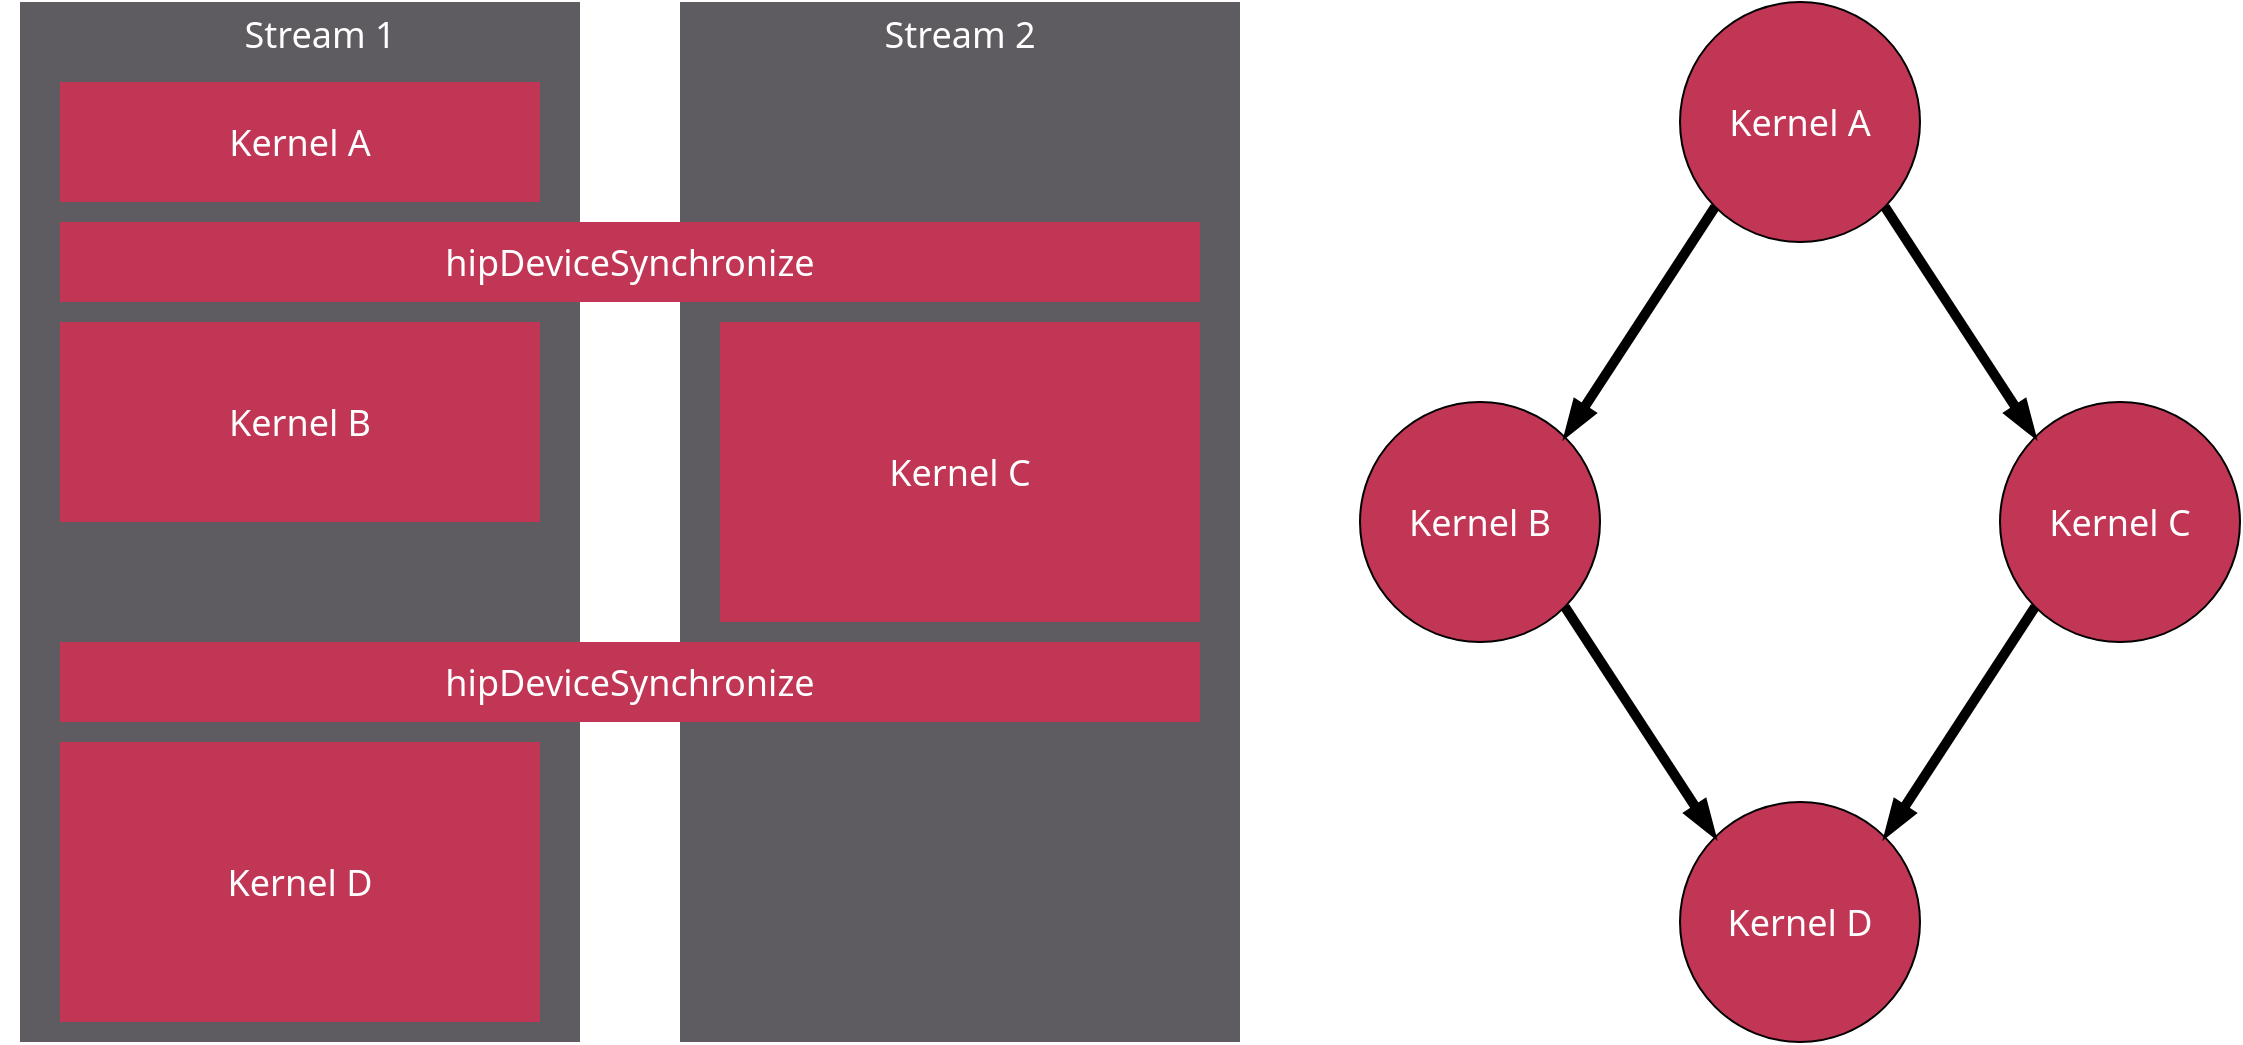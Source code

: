 <mxfile version="24.7.7">
  <diagram id="zBbb_w2fufU70cdOGtND" name="1 oldal">
    <mxGraphModel dx="1114" dy="694" grid="1" gridSize="10" guides="1" tooltips="1" connect="1" arrows="1" fold="1" page="1" pageScale="1" pageWidth="1200" pageHeight="1600" background="none" math="0" shadow="0">
      <root>
        <mxCell id="0" />
        <mxCell id="1" parent="0" />
        <mxCell id="5536" value="" style="rounded=0;fillColor=#5e5b61;fontColor=#FFFFFF;strokeColor=none;spacing=0;fontFamily=Segoe UI;fontSize=18;" parent="1" vertex="1">
          <mxGeometry x="340" y="10" width="280" height="520" as="geometry" />
        </mxCell>
        <mxCell id="1Txoek2s6jAQB3cqoh21-5821" value="" style="rounded=0;fillColor=#5e5b61;fontColor=#FFFFFF;strokeColor=none;spacing=0;fontFamily=Segoe UI;fontSize=18;" parent="1" vertex="1">
          <mxGeometry x="10" y="10" width="280" height="520" as="geometry" />
        </mxCell>
        <mxCell id="5401" value="Stream 1" style="text;strokeColor=none;fillColor=none;align=center;verticalAlign=middle;rounded=0;fontFamily=Segoe UI;fontSize=18;fontColor=#FFFFFF;" parent="1" vertex="1">
          <mxGeometry y="10" width="320" height="30" as="geometry" />
        </mxCell>
        <mxCell id="1Txoek2s6jAQB3cqoh21-5820" value="Kernel B" style="rounded=0;whiteSpace=wrap;html=1;fillColor=#c13555;fontColor=#FFFFFF;strokeColor=none;fontFamily=Segoe UI;fontSize=18;" parent="1" vertex="1">
          <mxGeometry x="30" y="170" width="240" height="100" as="geometry" />
        </mxCell>
        <mxCell id="1Txoek2s6jAQB3cqoh21-5819" value="Stream 2" style="text;strokeColor=none;fillColor=none;align=center;verticalAlign=middle;rounded=0;fontFamily=Segoe UI;fontSize=18;fontColor=#FFFFFF;" parent="1" vertex="1">
          <mxGeometry x="320" y="10" width="320" height="30" as="geometry" />
        </mxCell>
        <mxCell id="1Txoek2s6jAQB3cqoh21-5822" value="Kernel A" style="rounded=0;whiteSpace=wrap;html=1;fillColor=#c13555;fontColor=#FFFFFF;strokeColor=none;fontFamily=Segoe UI;fontSize=18;" parent="1" vertex="1">
          <mxGeometry x="30" y="50" width="240" height="60" as="geometry" />
        </mxCell>
        <mxCell id="1Txoek2s6jAQB3cqoh21-5825" value="hipDeviceSynchronize" style="rounded=0;whiteSpace=wrap;html=1;fillColor=#c13555;fontColor=#FFFFFF;strokeColor=none;fontFamily=Segoe UI;fontSize=18;" parent="1" vertex="1">
          <mxGeometry x="30" y="330" width="570" height="40" as="geometry" />
        </mxCell>
        <mxCell id="1Txoek2s6jAQB3cqoh21-5826" value="Kernel C" style="rounded=0;whiteSpace=wrap;html=1;fillColor=#c13555;fontColor=#FFFFFF;strokeColor=none;fontFamily=Segoe UI;fontSize=18;" parent="1" vertex="1">
          <mxGeometry x="360" y="170" width="240" height="150" as="geometry" />
        </mxCell>
        <mxCell id="1Txoek2s6jAQB3cqoh21-5827" value="hipDeviceSynchronize" style="rounded=0;whiteSpace=wrap;html=1;fillColor=#c13555;fontColor=#FFFFFF;strokeColor=none;fontFamily=Segoe UI;fontSize=18;" parent="1" vertex="1">
          <mxGeometry x="30" y="120" width="570" height="40" as="geometry" />
        </mxCell>
        <mxCell id="1Txoek2s6jAQB3cqoh21-5828" value="Kernel D" style="rounded=0;whiteSpace=wrap;html=1;fillColor=#c13555;fontColor=#FFFFFF;strokeColor=none;fontFamily=Segoe UI;fontSize=18;" parent="1" vertex="1">
          <mxGeometry x="30" y="380" width="240" height="140" as="geometry" />
        </mxCell>
        <mxCell id="xSuKLjqbr4XYnemY5Hsx-5818" value="&lt;font style=&quot;font-size: 18px;&quot; color=&quot;#ffffff&quot;&gt;&lt;font style=&quot;font-size: 18px;&quot;&gt;Kernel A&lt;/font&gt;&lt;br style=&quot;font-size: 18px;&quot;&gt;&lt;/font&gt;" style="ellipse;whiteSpace=wrap;html=1;aspect=fixed;fillColor=#c13555;strokeColor=default;fontFamily=Segoe UI;fontSize=18;" parent="1" vertex="1">
          <mxGeometry x="840" y="10" width="120" height="120" as="geometry" />
        </mxCell>
        <mxCell id="xSuKLjqbr4XYnemY5Hsx-5819" value="&lt;font style=&quot;font-size: 18px;&quot; color=&quot;#ffffff&quot;&gt;&lt;font style=&quot;font-size: 18px;&quot;&gt;Kernel B&lt;/font&gt;&lt;br style=&quot;font-size: 18px;&quot;&gt;&lt;/font&gt;" style="ellipse;whiteSpace=wrap;html=1;aspect=fixed;fillColor=#c13555;strokeColor=default;fontFamily=Segoe UI;fontSize=18;" parent="1" vertex="1">
          <mxGeometry x="680" y="210" width="120" height="120" as="geometry" />
        </mxCell>
        <mxCell id="xSuKLjqbr4XYnemY5Hsx-5820" value="&lt;font style=&quot;font-size: 18px;&quot; color=&quot;#ffffff&quot;&gt;&lt;font style=&quot;font-size: 18px;&quot;&gt;Kernel C&lt;/font&gt;&lt;br style=&quot;font-size: 18px;&quot;&gt;&lt;/font&gt;" style="ellipse;whiteSpace=wrap;html=1;aspect=fixed;fillColor=#c13555;strokeColor=default;fontFamily=Segoe UI;fontSize=18;" parent="1" vertex="1">
          <mxGeometry x="1000" y="210" width="120" height="120" as="geometry" />
        </mxCell>
        <mxCell id="xSuKLjqbr4XYnemY5Hsx-5821" value="&lt;div style=&quot;font-size: 18px;&quot;&gt;&lt;font style=&quot;font-size: 18px;&quot; color=&quot;#ffffff&quot;&gt;&lt;font style=&quot;font-size: 18px;&quot;&gt;Kernel D&lt;/font&gt;&lt;/font&gt;&lt;/div&gt;" style="ellipse;whiteSpace=wrap;html=1;aspect=fixed;fillColor=#c13555;strokeColor=default;fontFamily=Segoe UI;fontSize=18;" parent="1" vertex="1">
          <mxGeometry x="840" y="410" width="120" height="120" as="geometry" />
        </mxCell>
        <mxCell id="xSuKLjqbr4XYnemY5Hsx-5822" value="" style="endArrow=blockThin;html=1;rounded=0;entryX=0;entryY=0;entryDx=0;entryDy=0;exitX=1;exitY=1;exitDx=0;exitDy=0;strokeWidth=5;endFill=1;fontFamily=Segoe UI;fontSize=18;" parent="1" source="xSuKLjqbr4XYnemY5Hsx-5818" target="xSuKLjqbr4XYnemY5Hsx-5820" edge="1">
          <mxGeometry width="50" height="50" relative="1" as="geometry">
            <mxPoint x="990" y="230" as="sourcePoint" />
            <mxPoint x="1060" y="190" as="targetPoint" />
          </mxGeometry>
        </mxCell>
        <mxCell id="xSuKLjqbr4XYnemY5Hsx-5823" value="" style="endArrow=blockThin;html=1;rounded=0;entryX=1;entryY=0;entryDx=0;entryDy=0;exitX=0;exitY=1;exitDx=0;exitDy=0;strokeWidth=5;endFill=1;fontFamily=Segoe UI;fontSize=18;" parent="1" source="xSuKLjqbr4XYnemY5Hsx-5818" target="xSuKLjqbr4XYnemY5Hsx-5819" edge="1">
          <mxGeometry width="50" height="50" relative="1" as="geometry">
            <mxPoint x="952" y="122" as="sourcePoint" />
            <mxPoint x="1028" y="198" as="targetPoint" />
          </mxGeometry>
        </mxCell>
        <mxCell id="xSuKLjqbr4XYnemY5Hsx-5824" value="" style="endArrow=blockThin;html=1;rounded=0;entryX=0;entryY=0;entryDx=0;entryDy=0;exitX=1;exitY=1;exitDx=0;exitDy=0;strokeWidth=5;endFill=1;fontFamily=Segoe UI;fontSize=18;" parent="1" source="xSuKLjqbr4XYnemY5Hsx-5819" target="xSuKLjqbr4XYnemY5Hsx-5821" edge="1">
          <mxGeometry width="50" height="50" relative="1" as="geometry">
            <mxPoint x="868" y="162" as="sourcePoint" />
            <mxPoint x="792" y="238" as="targetPoint" />
          </mxGeometry>
        </mxCell>
        <mxCell id="xSuKLjqbr4XYnemY5Hsx-5825" value="" style="endArrow=blockThin;html=1;rounded=0;strokeWidth=5;endFill=1;entryX=1;entryY=0;entryDx=0;entryDy=0;exitX=0;exitY=1;exitDx=0;exitDy=0;fontFamily=Segoe UI;fontSize=18;" parent="1" source="xSuKLjqbr4XYnemY5Hsx-5820" target="xSuKLjqbr4XYnemY5Hsx-5821" edge="1">
          <mxGeometry width="50" height="50" relative="1" as="geometry">
            <mxPoint x="1088.57" y="370" as="sourcePoint" />
            <mxPoint x="1000" y="420" as="targetPoint" />
          </mxGeometry>
        </mxCell>
      </root>
    </mxGraphModel>
  </diagram>
</mxfile>
